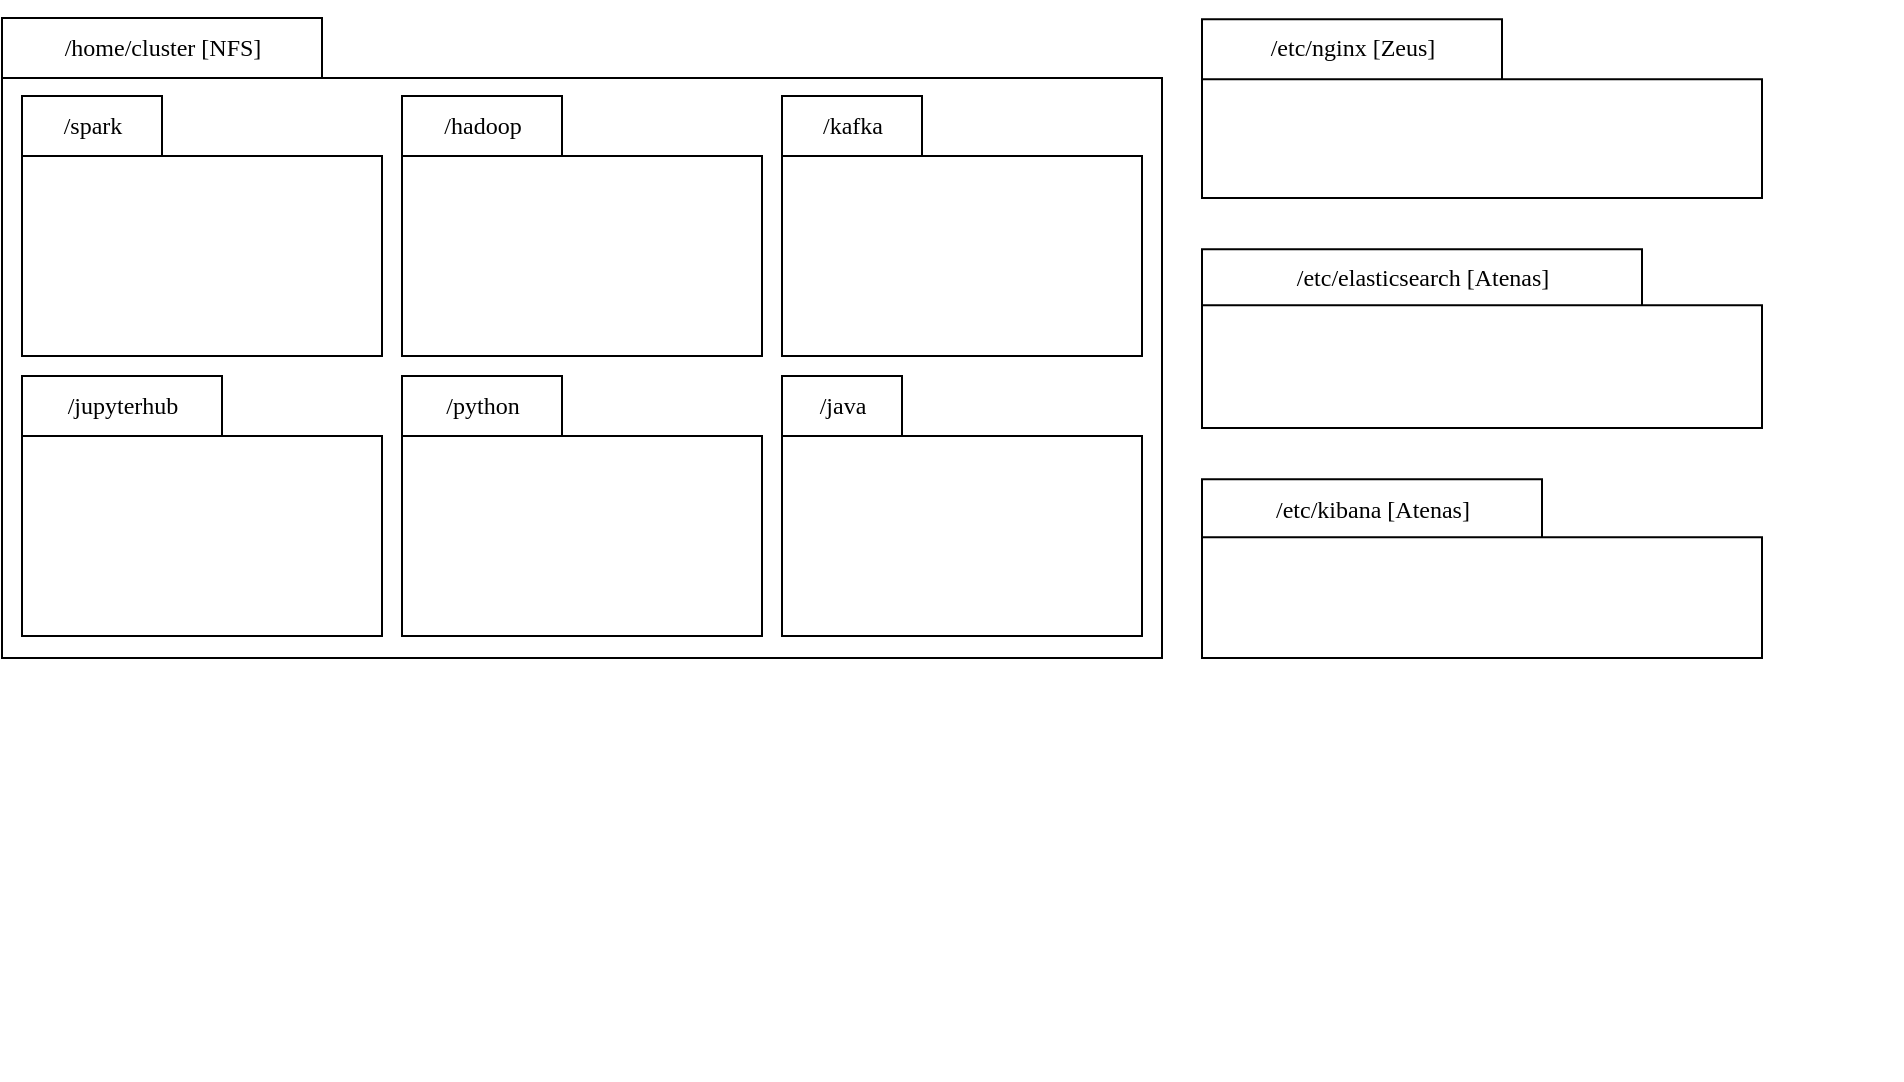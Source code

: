 <mxfile version="21.2.3">
  <diagram name="Página-1" id="vJspsdCvZuiFXxu0Eayy">
    <mxGraphModel dx="2443" dy="2035" grid="1" gridSize="10" guides="1" tooltips="1" connect="1" arrows="1" fold="1" page="1" pageScale="1" pageWidth="827" pageHeight="1169" math="0" shadow="0">
      <root>
        <mxCell id="0" />
        <mxCell id="1" parent="0" />
        <mxCell id="iN3SImq5zuZHD2F-pTaS-3" value="" style="group" parent="1" vertex="1" connectable="0">
          <mxGeometry x="10" y="-1169" width="950" height="540" as="geometry" />
        </mxCell>
        <mxCell id="iN3SImq5zuZHD2F-pTaS-1" value="" style="shape=folder;fontStyle=1;spacingTop=10;tabWidth=160;tabHeight=30;tabPosition=left;html=1;whiteSpace=wrap;" parent="iN3SImq5zuZHD2F-pTaS-3" vertex="1">
          <mxGeometry y="9" width="580" height="320" as="geometry" />
        </mxCell>
        <mxCell id="iN3SImq5zuZHD2F-pTaS-2" value="/home/cluster [NFS]" style="text;html=1;align=center;verticalAlign=middle;resizable=0;points=[];autosize=1;strokeColor=none;fillColor=none;fontFamily=Georgia;container=1;" parent="iN3SImq5zuZHD2F-pTaS-3" vertex="1">
          <mxGeometry y="9" width="160" height="30" as="geometry" />
        </mxCell>
        <mxCell id="iN3SImq5zuZHD2F-pTaS-86" value="" style="group" parent="iN3SImq5zuZHD2F-pTaS-3" vertex="1" connectable="0">
          <mxGeometry x="10" y="48" width="180" height="130" as="geometry" />
        </mxCell>
        <mxCell id="iN3SImq5zuZHD2F-pTaS-76" value="" style="shape=folder;fontStyle=1;spacingTop=10;tabWidth=70;tabHeight=30;tabPosition=left;html=1;whiteSpace=wrap;" parent="iN3SImq5zuZHD2F-pTaS-86" vertex="1">
          <mxGeometry width="180" height="130" as="geometry" />
        </mxCell>
        <mxCell id="iN3SImq5zuZHD2F-pTaS-77" value="/spark" style="text;html=1;align=center;verticalAlign=middle;resizable=0;points=[];autosize=1;strokeColor=none;fillColor=none;fontFamily=Georgia;container=1;" parent="iN3SImq5zuZHD2F-pTaS-86" vertex="1">
          <mxGeometry width="70" height="30" as="geometry" />
        </mxCell>
        <mxCell id="iN3SImq5zuZHD2F-pTaS-78" value="" style="shape=folder;fontStyle=1;spacingTop=10;tabWidth=80;tabHeight=30;tabPosition=left;html=1;whiteSpace=wrap;" parent="iN3SImq5zuZHD2F-pTaS-3" vertex="1">
          <mxGeometry x="200" y="48" width="180" height="130" as="geometry" />
        </mxCell>
        <mxCell id="iN3SImq5zuZHD2F-pTaS-79" value="/hadoop" style="text;html=1;align=center;verticalAlign=middle;resizable=0;points=[];autosize=1;strokeColor=none;fillColor=none;fontFamily=Georgia;container=1;" parent="iN3SImq5zuZHD2F-pTaS-3" vertex="1">
          <mxGeometry x="200" y="48" width="80" height="30" as="geometry" />
        </mxCell>
        <mxCell id="iN3SImq5zuZHD2F-pTaS-82" value="" style="shape=folder;fontStyle=1;spacingTop=10;tabWidth=70;tabHeight=30;tabPosition=left;html=1;whiteSpace=wrap;" parent="iN3SImq5zuZHD2F-pTaS-3" vertex="1">
          <mxGeometry x="390" y="48" width="180" height="130" as="geometry" />
        </mxCell>
        <mxCell id="iN3SImq5zuZHD2F-pTaS-83" value="/kafka" style="text;html=1;align=center;verticalAlign=middle;resizable=0;points=[];autosize=1;strokeColor=none;fillColor=none;fontFamily=Georgia;container=1;" parent="iN3SImq5zuZHD2F-pTaS-3" vertex="1">
          <mxGeometry x="390" y="48" width="70" height="30" as="geometry" />
        </mxCell>
        <mxCell id="iN3SImq5zuZHD2F-pTaS-80" value="" style="shape=folder;fontStyle=1;spacingTop=10;tabWidth=100;tabHeight=30;tabPosition=left;html=1;whiteSpace=wrap;" parent="iN3SImq5zuZHD2F-pTaS-3" vertex="1">
          <mxGeometry x="10" y="188" width="180" height="130" as="geometry" />
        </mxCell>
        <mxCell id="iN3SImq5zuZHD2F-pTaS-81" value="/jupyterhub" style="text;html=1;align=center;verticalAlign=middle;resizable=0;points=[];autosize=1;strokeColor=none;fillColor=none;fontFamily=Georgia;container=1;" parent="iN3SImq5zuZHD2F-pTaS-3" vertex="1">
          <mxGeometry x="10" y="188" width="100" height="30" as="geometry" />
        </mxCell>
        <mxCell id="iN3SImq5zuZHD2F-pTaS-84" value="" style="shape=folder;fontStyle=1;spacingTop=10;tabWidth=80;tabHeight=30;tabPosition=left;html=1;whiteSpace=wrap;" parent="iN3SImq5zuZHD2F-pTaS-3" vertex="1">
          <mxGeometry x="200" y="188" width="180" height="130" as="geometry" />
        </mxCell>
        <mxCell id="iN3SImq5zuZHD2F-pTaS-85" value="/python" style="text;html=1;align=center;verticalAlign=middle;resizable=0;points=[];autosize=1;strokeColor=none;fillColor=none;fontFamily=Georgia;container=1;" parent="iN3SImq5zuZHD2F-pTaS-3" vertex="1">
          <mxGeometry x="200" y="188" width="80" height="30" as="geometry" />
        </mxCell>
        <mxCell id="iN3SImq5zuZHD2F-pTaS-87" value="" style="shape=folder;fontStyle=1;spacingTop=10;tabWidth=60;tabHeight=30;tabPosition=left;html=1;whiteSpace=wrap;" parent="iN3SImq5zuZHD2F-pTaS-3" vertex="1">
          <mxGeometry x="390" y="188" width="180" height="130" as="geometry" />
        </mxCell>
        <mxCell id="iN3SImq5zuZHD2F-pTaS-88" value="/java" style="text;html=1;align=center;verticalAlign=middle;resizable=0;points=[];autosize=1;strokeColor=none;fillColor=none;fontFamily=Georgia;container=1;" parent="iN3SImq5zuZHD2F-pTaS-3" vertex="1">
          <mxGeometry x="390" y="188" width="60" height="30" as="geometry" />
        </mxCell>
        <mxCell id="iN3SImq5zuZHD2F-pTaS-92" value="" style="group" parent="iN3SImq5zuZHD2F-pTaS-3" vertex="1" connectable="0">
          <mxGeometry x="600" y="9" width="280" height="140" as="geometry" />
        </mxCell>
        <mxCell id="iN3SImq5zuZHD2F-pTaS-90" value="" style="shape=folder;fontStyle=1;spacingTop=10;tabWidth=150;tabHeight=30;tabPosition=left;html=1;whiteSpace=wrap;" parent="iN3SImq5zuZHD2F-pTaS-92" vertex="1">
          <mxGeometry y="0.66" width="280" height="89.34" as="geometry" />
        </mxCell>
        <mxCell id="iN3SImq5zuZHD2F-pTaS-91" value="/etc/nginx [Zeus]" style="text;html=1;align=center;verticalAlign=middle;resizable=0;points=[];autosize=1;strokeColor=none;fillColor=none;fontFamily=Georgia;container=1;" parent="iN3SImq5zuZHD2F-pTaS-92" vertex="1">
          <mxGeometry width="150" height="30" as="geometry" />
        </mxCell>
        <mxCell id="iN3SImq5zuZHD2F-pTaS-94" value="" style="shape=folder;fontStyle=1;spacingTop=10;tabWidth=220;tabHeight=28;tabPosition=left;html=1;whiteSpace=wrap;" parent="iN3SImq5zuZHD2F-pTaS-3" vertex="1">
          <mxGeometry x="600" y="124.66" width="280" height="89.34" as="geometry" />
        </mxCell>
        <mxCell id="iN3SImq5zuZHD2F-pTaS-95" value="&lt;div&gt;/etc/elasticsearch [Atenas]&lt;/div&gt;" style="text;html=1;align=center;verticalAlign=middle;resizable=0;points=[];autosize=1;strokeColor=none;fillColor=none;fontFamily=Georgia;container=1;" parent="iN3SImq5zuZHD2F-pTaS-3" vertex="1">
          <mxGeometry x="600" y="124" width="220" height="30" as="geometry" />
        </mxCell>
        <mxCell id="iN3SImq5zuZHD2F-pTaS-96" value="" style="shape=folder;fontStyle=1;spacingTop=10;tabWidth=170;tabHeight=29;tabPosition=left;html=1;whiteSpace=wrap;" parent="iN3SImq5zuZHD2F-pTaS-3" vertex="1">
          <mxGeometry x="600" y="239.66" width="280" height="89.34" as="geometry" />
        </mxCell>
        <mxCell id="iN3SImq5zuZHD2F-pTaS-97" value="&lt;div&gt;/etc/kibana [Atenas]&lt;/div&gt;" style="text;html=1;align=center;verticalAlign=middle;resizable=0;points=[];autosize=1;strokeColor=none;fillColor=none;fontFamily=Georgia;container=1;" parent="iN3SImq5zuZHD2F-pTaS-3" vertex="1">
          <mxGeometry x="600" y="239.66" width="170" height="30" as="geometry" />
        </mxCell>
      </root>
    </mxGraphModel>
  </diagram>
</mxfile>
